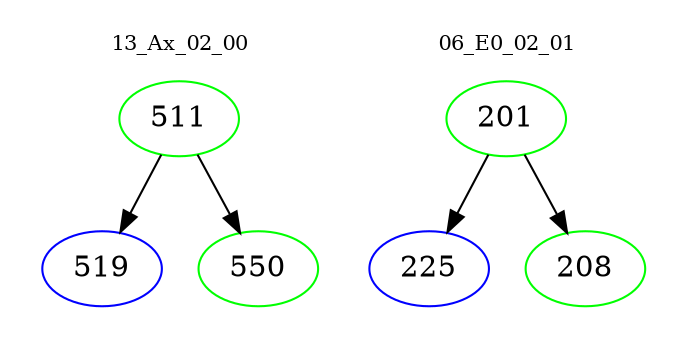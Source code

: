 digraph{
subgraph cluster_0 {
color = white
label = "13_Ax_02_00";
fontsize=10;
T0_511 [label="511", color="green"]
T0_511 -> T0_519 [color="black"]
T0_519 [label="519", color="blue"]
T0_511 -> T0_550 [color="black"]
T0_550 [label="550", color="green"]
}
subgraph cluster_1 {
color = white
label = "06_E0_02_01";
fontsize=10;
T1_201 [label="201", color="green"]
T1_201 -> T1_225 [color="black"]
T1_225 [label="225", color="blue"]
T1_201 -> T1_208 [color="black"]
T1_208 [label="208", color="green"]
}
}
